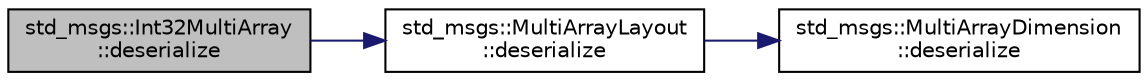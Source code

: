 digraph "std_msgs::Int32MultiArray::deserialize"
{
  edge [fontname="Helvetica",fontsize="10",labelfontname="Helvetica",labelfontsize="10"];
  node [fontname="Helvetica",fontsize="10",shape=record];
  rankdir="LR";
  Node1 [label="std_msgs::Int32MultiArray\l::deserialize",height=0.2,width=0.4,color="black", fillcolor="grey75", style="filled" fontcolor="black"];
  Node1 -> Node2 [color="midnightblue",fontsize="10",style="solid",fontname="Helvetica"];
  Node2 [label="std_msgs::MultiArrayLayout\l::deserialize",height=0.2,width=0.4,color="black", fillcolor="white", style="filled",URL="$classstd__msgs_1_1_multi_array_layout.html#aa612a3e458dc024c8c9c737128f76c2f"];
  Node2 -> Node3 [color="midnightblue",fontsize="10",style="solid",fontname="Helvetica"];
  Node3 [label="std_msgs::MultiArrayDimension\l::deserialize",height=0.2,width=0.4,color="black", fillcolor="white", style="filled",URL="$classstd__msgs_1_1_multi_array_dimension.html#af0c028d235887761c98cf403f0cb0a45"];
}
